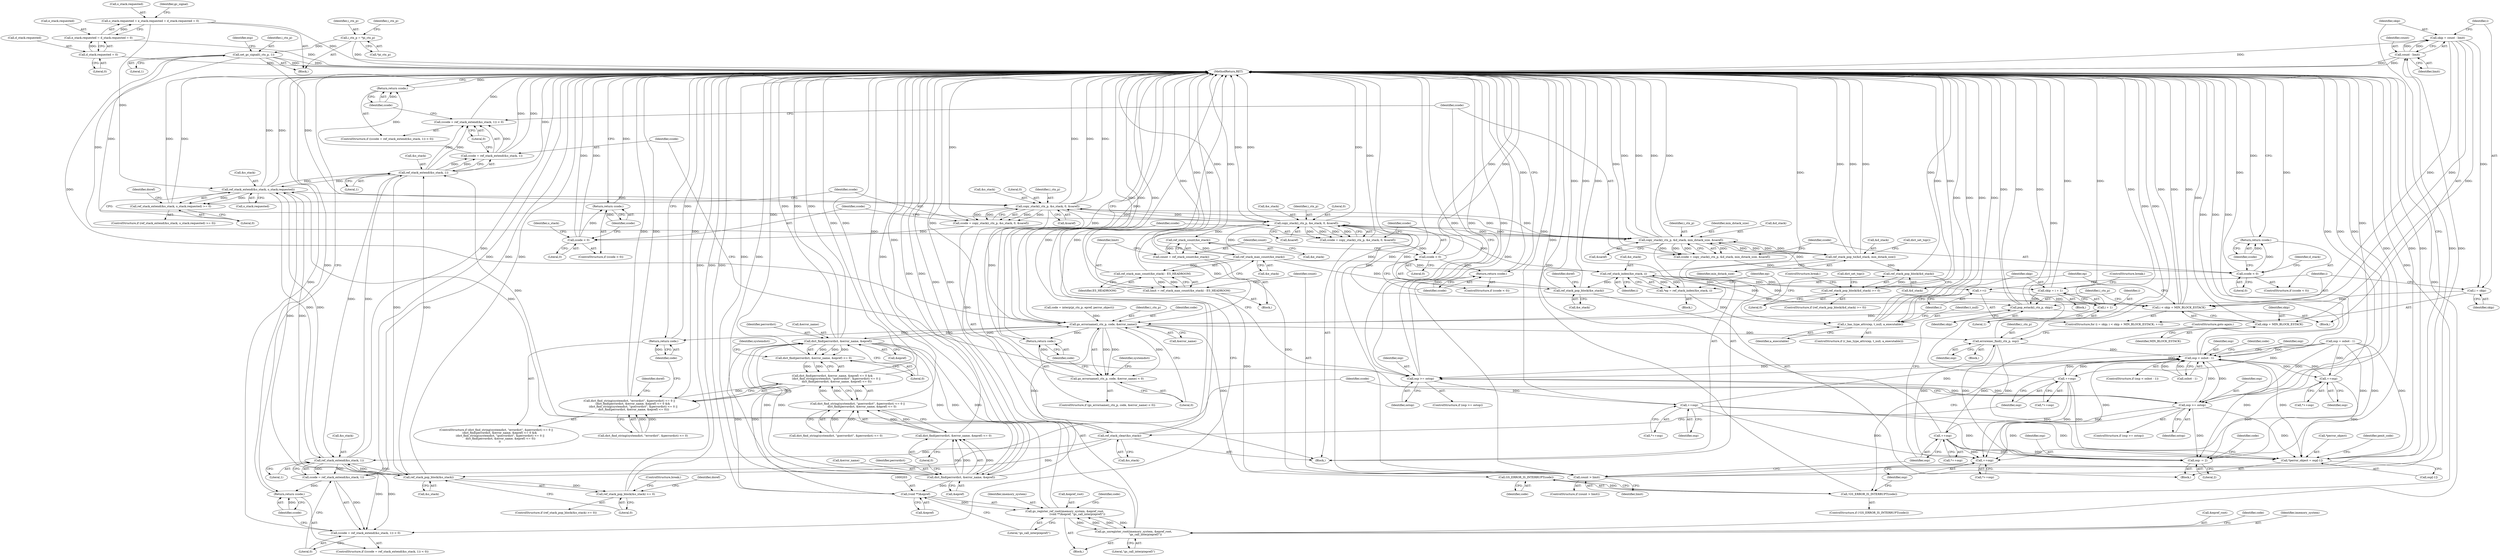 digraph "1_ghostscript_b575e1ec42cc86f6a58c603f2a88fcc2af699cc8@integer" {
"1000499" [label="(Call,skip = count - limit)"];
"1000501" [label="(Call,count - limit)"];
"1000494" [label="(Call,count > limit)"];
"1000480" [label="(Call,count = ref_stack_count(&e_stack))"];
"1000482" [label="(Call,ref_stack_count(&e_stack))"];
"1000465" [label="(Call,copy_stack(i_ctx_p, &e_stack, 0, &saref))"];
"1000263" [label="(Call,set_gc_signal(i_ctx_p, 1))"];
"1000234" [label="(Call,i_ctx_p = *pi_ctx_p)"];
"1000325" [label="(Call,ref_stack_pop_block(&e_stack))"];
"1000520" [label="(Call,ref_stack_index(&e_stack, i))"];
"1000489" [label="(Call,ref_stack_max_count(&e_stack))"];
"1000509" [label="(Call,i < skip + MIN_BLOCK_ESTACK)"];
"1000506" [label="(Call,i = skip)"];
"1000499" [label="(Call,skip = count - limit)"];
"1000514" [label="(Call,++i)"];
"1000403" [label="(Call,copy_stack(i_ctx_p, &d_stack, min_dstack_size, &saref))"];
"1000430" [label="(Call,ref_stack_pop_block(&d_stack))"];
"1000416" [label="(Call,ref_stack_pop_to(&d_stack, min_dstack_size))"];
"1000580" [label="(Call,copy_stack(i_ctx_p, &o_stack, 0, &saref))"];
"1000548" [label="(Call,ref_stack_extend(&o_stack, o_stack.requested))"];
"1000456" [label="(Call,ref_stack_extend(&o_stack, 1))"];
"1000593" [label="(Call,ref_stack_clear(&o_stack))"];
"1000605" [label="(Call,ref_stack_pop_block(&o_stack))"];
"1000394" [label="(Call,ref_stack_extend(&o_stack, 1))"];
"1000176" [label="(Call,o_stack.requested = e_stack.requested = d_stack.requested = 0)"];
"1000180" [label="(Call,e_stack.requested = d_stack.requested = 0)"];
"1000184" [label="(Call,d_stack.requested = 0)"];
"1000486" [label="(Call,limit = ref_stack_max_count(&e_stack) - ES_HEADROOM)"];
"1000488" [label="(Call,ref_stack_max_count(&e_stack) - ES_HEADROOM)"];
"1000401" [label="(Call,ccode = copy_stack(i_ctx_p, &d_stack, min_dstack_size, &saref))"];
"1000411" [label="(Call,ccode < 0)"];
"1000414" [label="(Return,return ccode;)"];
"1000429" [label="(Call,ref_stack_pop_block(&d_stack) >= 0)"];
"1000578" [label="(Call,ccode = copy_stack(i_ctx_p, &o_stack, 0, &saref))"];
"1000588" [label="(Call,ccode < 0)"];
"1000591" [label="(Return,return ccode;)"];
"1000391" [label="(Call,(ccode = ref_stack_extend(&o_stack, 1)) < 0)"];
"1000392" [label="(Call,ccode = ref_stack_extend(&o_stack, 1))"];
"1000399" [label="(Return,return ccode;)"];
"1000453" [label="(Call,(ccode = ref_stack_extend(&o_stack, 1)) < 0)"];
"1000454" [label="(Call,ccode = ref_stack_extend(&o_stack, 1))"];
"1000461" [label="(Return,return ccode;)"];
"1000547" [label="(Call,ref_stack_extend(&o_stack, o_stack.requested) >= 0)"];
"1000604" [label="(Call,ref_stack_pop_block(&o_stack) >= 0)"];
"1000628" [label="(Call,gs_errorname(i_ctx_p, code, &error_name))"];
"1000627" [label="(Call,gs_errorname(i_ctx_p, code, &error_name) < 0)"];
"1000634" [label="(Return,return code;)"];
"1000647" [label="(Call,dict_find(perrordict, &error_name, &epref))"];
"1000202" [label="(Call,(void **)&epref)"];
"1000198" [label="(Call,gs_register_ref_root(imemory_system, &epref_root,\n                             (void **)&epref, \"gs_call_interp(epref)\"))"];
"1000217" [label="(Call,gs_unregister_root(imemory_system, &epref_root,\n                           \"gs_call_interp(epref)\"))"];
"1000646" [label="(Call,dict_find(perrordict, &error_name, &epref) <= 0)"];
"1000645" [label="(Call,dict_find(perrordict, &error_name, &epref) <= 0 &&\n         (dict_find_string(systemdict, \"gserrordict\", &perrordict) <= 0 ||\n          dict_find(perrordict, &error_name, &epref) <= 0))"];
"1000637" [label="(Call,dict_find_string(systemdict, \"errordict\", &perrordict) <= 0 ||\n        (dict_find(perrordict, &error_name, &epref) <= 0 &&\n         (dict_find_string(systemdict, \"gserrordict\", &perrordict) <= 0 ||\n          dict_find(perrordict, &error_name, &epref) <= 0)))"];
"1000654" [label="(Call,dict_find_string(systemdict, \"gserrordict\", &perrordict) <= 0 ||\n          dict_find(perrordict, &error_name, &epref) <= 0)"];
"1000663" [label="(Call,dict_find(perrordict, &error_name, &epref))"];
"1000662" [label="(Call,dict_find(perrordict, &error_name, &epref) <= 0)"];
"1000670" [label="(Return,return code;)"];
"1000682" [label="(Call,GS_ERROR_IS_INTERRUPT(code))"];
"1000681" [label="(Call,!GS_ERROR_IS_INTERRUPT(code))"];
"1000691" [label="(Call,errorexec_find(i_ctx_p, osp))"];
"1000284" [label="(Call,*perror_object = osp[-1])"];
"1000301" [label="(Call,osp -= 2)"];
"1000371" [label="(Call,osp < osbot - 1)"];
"1000386" [label="(Call,osp >= ostop)"];
"1000423" [label="(Call,++osp)"];
"1000687" [label="(Call,++osp)"];
"1000448" [label="(Call,osp >= ostop)"];
"1000541" [label="(Call,++osp)"];
"1000567" [label="(Call,++osp)"];
"1000598" [label="(Call,++osp)"];
"1000463" [label="(Call,ccode = copy_stack(i_ctx_p, &e_stack, 0, &saref))"];
"1000473" [label="(Call,ccode < 0)"];
"1000476" [label="(Return,return ccode;)"];
"1000511" [label="(Call,skip + MIN_BLOCK_ESTACK)"];
"1000536" [label="(Call,pop_estack(i_ctx_p, skip))"];
"1000518" [label="(Call,*ep = ref_stack_index(&e_stack, i))"];
"1000525" [label="(Call,r_has_type_attrs(ep, t_null, a_executable))"];
"1000530" [label="(Call,skip = i + 1)"];
"1000532" [label="(Call,i + 1)"];
"1000509" [label="(Call,i < skip + MIN_BLOCK_ESTACK)"];
"1000326" [label="(Call,&e_stack)"];
"1000385" [label="(ControlStructure,if (osp >= ostop))"];
"1000467" [label="(Call,&e_stack)"];
"1000486" [label="(Call,limit = ref_stack_max_count(&e_stack) - ES_HEADROOM)"];
"1000243" [label="(Identifier,i_ctx_p)"];
"1000445" [label="(ControlStructure,break;)"];
"1000464" [label="(Identifier,ccode)"];
"1000462" [label="(Identifier,ccode)"];
"1000646" [label="(Call,dict_find(perrordict, &error_name, &epref) <= 0)"];
"1000681" [label="(Call,!GS_ERROR_IS_INTERRUPT(code))"];
"1000422" [label="(Call,*++osp)"];
"1000530" [label="(Call,skip = i + 1)"];
"1000386" [label="(Call,osp >= ostop)"];
"1000487" [label="(Identifier,limit)"];
"1000373" [label="(Call,osbot - 1)"];
"1000301" [label="(Call,osp -= 2)"];
"1000671" [label="(Identifier,code)"];
"1000505" [label="(ControlStructure,for (i = skip; i < skip + MIN_BLOCK_ESTACK; ++i))"];
"1000181" [label="(Call,e_stack.requested)"];
"1000695" [label="(MethodReturn,RET)"];
"1000219" [label="(Call,&epref_root)"];
"1000688" [label="(Identifier,osp)"];
"1000636" [label="(ControlStructure,if (dict_find_string(systemdict, \"errordict\", &perrordict) <= 0 ||\n        (dict_find(perrordict, &error_name, &epref) <= 0 &&\n         (dict_find_string(systemdict, \"gserrordict\", &perrordict) <= 0 ||\n          dict_find(perrordict, &error_name, &epref) <= 0))\n        ))"];
"1000494" [label="(Call,count > limit)"];
"1000390" [label="(ControlStructure,if ((ccode = ref_stack_extend(&o_stack, 1)) < 0))"];
"1000548" [label="(Call,ref_stack_extend(&o_stack, o_stack.requested))"];
"1000591" [label="(Return,return ccode;)"];
"1000404" [label="(Identifier,i_ctx_p)"];
"1000460" [label="(Literal,0)"];
"1000664" [label="(Identifier,perrordict)"];
"1000511" [label="(Call,skip + MIN_BLOCK_ESTACK)"];
"1000217" [label="(Call,gs_unregister_root(imemory_system, &epref_root,\n                           \"gs_call_interp(epref)\"))"];
"1000608" [label="(Literal,0)"];
"1000402" [label="(Identifier,ccode)"];
"1000410" [label="(ControlStructure,if (ccode < 0))"];
"1000461" [label="(Return,return ccode;)"];
"1000635" [label="(Identifier,code)"];
"1000541" [label="(Call,++osp)"];
"1000265" [label="(Literal,1)"];
"1000592" [label="(Identifier,ccode)"];
"1000470" [label="(Call,&saref)"];
"1000514" [label="(Call,++i)"];
"1000228" [label="(Call,code = interp(pi_ctx_p, epref, perror_object))"];
"1000275" [label="(Block,)"];
"1000587" [label="(ControlStructure,if (ccode < 0))"];
"1000454" [label="(Call,ccode = ref_stack_extend(&o_stack, 1))"];
"1000578" [label="(Call,ccode = copy_stack(i_ctx_p, &o_stack, 0, &saref))"];
"1000634" [label="(Return,return code;)"];
"1000537" [label="(Identifier,i_ctx_p)"];
"1000533" [label="(Identifier,i)"];
"1000585" [label="(Call,&saref)"];
"1000463" [label="(Call,ccode = copy_stack(i_ctx_p, &e_stack, 0, &saref))"];
"1000176" [label="(Call,o_stack.requested = e_stack.requested = d_stack.requested = 0)"];
"1000510" [label="(Identifier,i)"];
"1000647" [label="(Call,dict_find(perrordict, &error_name, &epref))"];
"1000447" [label="(ControlStructure,if (osp >= ostop))"];
"1000669" [label="(Literal,0)"];
"1000234" [label="(Call,i_ctx_p = *pi_ctx_p)"];
"1000431" [label="(Call,&d_stack)"];
"1000395" [label="(Call,&o_stack)"];
"1000581" [label="(Identifier,i_ctx_p)"];
"1000236" [label="(Call,*pi_ctx_p)"];
"1000456" [label="(Call,ref_stack_extend(&o_stack, 1))"];
"1000568" [label="(Identifier,osp)"];
"1000325" [label="(Call,ref_stack_pop_block(&e_stack))"];
"1000512" [label="(Identifier,skip)"];
"1000503" [label="(Identifier,limit)"];
"1000637" [label="(Call,dict_find_string(systemdict, \"errordict\", &perrordict) <= 0 ||\n        (dict_find(perrordict, &error_name, &epref) <= 0 &&\n         (dict_find_string(systemdict, \"gserrordict\", &perrordict) <= 0 ||\n          dict_find(perrordict, &error_name, &epref) <= 0)))"];
"1000287" [label="(Call,osp[-1])"];
"1000683" [label="(Identifier,code)"];
"1000597" [label="(Call,*++osp)"];
"1000495" [label="(Identifier,count)"];
"1000649" [label="(Call,&error_name)"];
"1000595" [label="(Identifier,o_stack)"];
"1000401" [label="(Call,ccode = copy_stack(i_ctx_p, &d_stack, min_dstack_size, &saref))"];
"1000593" [label="(Call,ref_stack_clear(&o_stack))"];
"1000473" [label="(Call,ccode < 0)"];
"1000177" [label="(Call,o_stack.requested)"];
"1000603" [label="(ControlStructure,if (ref_stack_pop_block(&o_stack) >= 0))"];
"1000398" [label="(Literal,0)"];
"1000371" [label="(Call,osp < osbot - 1)"];
"1000513" [label="(Identifier,MIN_BLOCK_ESTACK)"];
"1000496" [label="(Identifier,limit)"];
"1000483" [label="(Call,&e_stack)"];
"1000206" [label="(Literal,\"gs_call_interp(epref)\")"];
"1000653" [label="(Literal,0)"];
"1000414" [label="(Return,return ccode;)"];
"1000527" [label="(Identifier,t_null)"];
"1000453" [label="(Call,(ccode = ref_stack_extend(&o_stack, 1)) < 0)"];
"1000520" [label="(Call,ref_stack_index(&e_stack, i))"];
"1000546" [label="(ControlStructure,if (ref_stack_extend(&o_stack, o_stack.requested) >= 0))"];
"1000626" [label="(ControlStructure,if (gs_errorname(i_ctx_p, code, &error_name) < 0))"];
"1000457" [label="(Call,&o_stack)"];
"1000542" [label="(Identifier,osp)"];
"1000492" [label="(Identifier,ES_HEADROOM)"];
"1000631" [label="(Call,&error_name)"];
"1000200" [label="(Call,&epref_root)"];
"1000264" [label="(Identifier,i_ctx_p)"];
"1000488" [label="(Call,ref_stack_max_count(&e_stack) - ES_HEADROOM)"];
"1000477" [label="(Identifier,ccode)"];
"1000452" [label="(ControlStructure,if ((ccode = ref_stack_extend(&o_stack, 1)) < 0))"];
"1000557" [label="(Identifier,doref)"];
"1000489" [label="(Call,ref_stack_max_count(&e_stack))"];
"1000433" [label="(Literal,0)"];
"1000588" [label="(Call,ccode < 0)"];
"1000423" [label="(Call,++osp)"];
"1000407" [label="(Identifier,min_dstack_size)"];
"1000428" [label="(ControlStructure,if (ref_stack_pop_block(&d_stack) >= 0))"];
"1000400" [label="(Identifier,ccode)"];
"1000619" [label="(ControlStructure,break;)"];
"1000383" [label="(Block,)"];
"1000263" [label="(Call,set_gc_signal(i_ctx_p, 1))"];
"1000547" [label="(Call,ref_stack_extend(&o_stack, o_stack.requested) >= 0)"];
"1000192" [label="(Block,)"];
"1000682" [label="(Call,GS_ERROR_IS_INTERRUPT(code))"];
"1000405" [label="(Call,&d_stack)"];
"1000670" [label="(Return,return code;)"];
"1000521" [label="(Call,&e_stack)"];
"1000523" [label="(Identifier,i)"];
"1000687" [label="(Call,++osp)"];
"1000285" [label="(Call,*perror_object)"];
"1000648" [label="(Identifier,perrordict)"];
"1000497" [label="(Block,)"];
"1000482" [label="(Call,ref_stack_count(&e_stack))"];
"1000387" [label="(Identifier,osp)"];
"1000370" [label="(ControlStructure,if (osp < osbot - 1))"];
"1000224" [label="(Identifier,code)"];
"1000490" [label="(Call,&e_stack)"];
"1000475" [label="(Literal,0)"];
"1000540" [label="(Call,*++osp)"];
"1000372" [label="(Identifier,osp)"];
"1000629" [label="(Identifier,i_ctx_p)"];
"1000448" [label="(Call,osp >= ostop)"];
"1000531" [label="(Identifier,skip)"];
"1000303" [label="(Literal,2)"];
"1000604" [label="(Call,ref_stack_pop_block(&o_stack) >= 0)"];
"1000204" [label="(Call,&epref)"];
"1000529" [label="(Block,)"];
"1000535" [label="(ControlStructure,break;)"];
"1000480" [label="(Call,count = ref_stack_count(&e_stack))"];
"1000474" [label="(Identifier,ccode)"];
"1000538" [label="(Identifier,skip)"];
"1000536" [label="(Call,pop_estack(i_ctx_p, skip))"];
"1000465" [label="(Call,copy_stack(i_ctx_p, &e_stack, 0, &saref))"];
"1000449" [label="(Identifier,osp)"];
"1000393" [label="(Identifier,ccode)"];
"1000376" [label="(Call,osp = osbot - 1)"];
"1000611" [label="(Identifier,doref)"];
"1000554" [label="(Literal,0)"];
"1000567" [label="(Call,++osp)"];
"1000532" [label="(Call,i + 1)"];
"1000549" [label="(Call,&o_stack)"];
"1000655" [label="(Call,dict_find_string(systemdict, \"gserrordict\", &perrordict) <= 0)"];
"1000476" [label="(Return,return ccode;)"];
"1000692" [label="(Identifier,i_ctx_p)"];
"1000665" [label="(Call,&error_name)"];
"1000329" [label="(Identifier,doref)"];
"1000507" [label="(Identifier,i)"];
"1000268" [label="(Identifier,esp)"];
"1000525" [label="(Call,r_has_type_attrs(ep, t_null, a_executable))"];
"1000408" [label="(Call,&saref)"];
"1000516" [label="(Block,)"];
"1000420" [label="(Call,dict_set_top())"];
"1000684" [label="(Block,)"];
"1000524" [label="(ControlStructure,if (r_has_type_attrs(ep, t_null, a_executable)))"];
"1000657" [label="(Identifier,systemdict)"];
"1000417" [label="(Call,&d_stack)"];
"1000663" [label="(Call,dict_find(perrordict, &error_name, &epref))"];
"1000394" [label="(Call,ref_stack_extend(&o_stack, 1))"];
"1000662" [label="(Call,dict_find(perrordict, &error_name, &epref) <= 0)"];
"1000686" [label="(Call,*++osp)"];
"1000208" [label="(Identifier,code)"];
"1000403" [label="(Call,copy_stack(i_ctx_p, &d_stack, min_dstack_size, &saref))"];
"1000579" [label="(Identifier,ccode)"];
"1000680" [label="(ControlStructure,if (!GS_ERROR_IS_INTERRUPT(code)))"];
"1000582" [label="(Call,&o_stack)"];
"1000515" [label="(Identifier,i)"];
"1000519" [label="(Identifier,ep)"];
"1000392" [label="(Call,ccode = ref_stack_extend(&o_stack, 1))"];
"1000667" [label="(Call,&epref)"];
"1000481" [label="(Identifier,count)"];
"1000388" [label="(Identifier,ostop)"];
"1000188" [label="(Literal,0)"];
"1000307" [label="(Identifier,code)"];
"1000198" [label="(Call,gs_register_ref_root(imemory_system, &epref_root,\n                             (void **)&epref, \"gs_call_interp(epref)\"))"];
"1000413" [label="(Literal,0)"];
"1000691" [label="(Call,errorexec_find(i_ctx_p, osp))"];
"1000382" [label="(Identifier,code)"];
"1000526" [label="(Identifier,ep)"];
"1000500" [label="(Identifier,skip)"];
"1000633" [label="(Literal,0)"];
"1000221" [label="(Literal,\"gs_call_interp(epref)\")"];
"1000693" [label="(Identifier,osp)"];
"1000191" [label="(Identifier,gc_signal)"];
"1000411" [label="(Call,ccode < 0)"];
"1000424" [label="(Identifier,osp)"];
"1000584" [label="(Literal,0)"];
"1000627" [label="(Call,gs_errorname(i_ctx_p, code, &error_name) < 0)"];
"1000478" [label="(Block,)"];
"1000416" [label="(Call,ref_stack_pop_to(&d_stack, min_dstack_size))"];
"1000628" [label="(Call,gs_errorname(i_ctx_p, code, &error_name))"];
"1000180" [label="(Call,e_stack.requested = d_stack.requested = 0)"];
"1000284" [label="(Call,*perror_object = osp[-1])"];
"1000518" [label="(Call,*ep = ref_stack_index(&e_stack, i))"];
"1000499" [label="(Call,skip = count - limit)"];
"1000502" [label="(Identifier,count)"];
"1000694" [label="(ControlStructure,goto again;)"];
"1000466" [label="(Identifier,i_ctx_p)"];
"1000184" [label="(Call,d_stack.requested = 0)"];
"1000418" [label="(Identifier,d_stack)"];
"1000138" [label="(Block,)"];
"1000589" [label="(Identifier,ccode)"];
"1000391" [label="(Call,(ccode = ref_stack_extend(&o_stack, 1)) < 0)"];
"1000501" [label="(Call,count - limit)"];
"1000419" [label="(Identifier,min_dstack_size)"];
"1000508" [label="(Identifier,skip)"];
"1000638" [label="(Call,dict_find_string(systemdict, \"errordict\", &perrordict) <= 0)"];
"1000472" [label="(ControlStructure,if (ccode < 0))"];
"1000506" [label="(Call,i = skip)"];
"1000293" [label="(Identifier,pexit_code)"];
"1000630" [label="(Identifier,code)"];
"1000377" [label="(Identifier,osp)"];
"1000429" [label="(Call,ref_stack_pop_block(&d_stack) >= 0)"];
"1000235" [label="(Identifier,i_ctx_p)"];
"1000580" [label="(Call,copy_stack(i_ctx_p, &o_stack, 0, &saref))"];
"1000397" [label="(Literal,1)"];
"1000202" [label="(Call,(void **)&epref)"];
"1000551" [label="(Call,o_stack.requested)"];
"1000493" [label="(ControlStructure,if (count > limit))"];
"1000399" [label="(Return,return ccode;)"];
"1000645" [label="(Call,dict_find(perrordict, &error_name, &epref) <= 0 &&\n         (dict_find_string(systemdict, \"gserrordict\", &perrordict) <= 0 ||\n          dict_find(perrordict, &error_name, &epref) <= 0))"];
"1000528" [label="(Identifier,a_executable)"];
"1000654" [label="(Call,dict_find_string(systemdict, \"gserrordict\", &perrordict) <= 0 ||\n          dict_find(perrordict, &error_name, &epref) <= 0)"];
"1000450" [label="(Identifier,ostop)"];
"1000430" [label="(Call,ref_stack_pop_block(&d_stack))"];
"1000598" [label="(Call,++osp)"];
"1000412" [label="(Identifier,ccode)"];
"1000469" [label="(Literal,0)"];
"1000599" [label="(Identifier,osp)"];
"1000455" [label="(Identifier,ccode)"];
"1000651" [label="(Call,&epref)"];
"1000640" [label="(Identifier,systemdict)"];
"1000218" [label="(Identifier,imemory_system)"];
"1000673" [label="(Identifier,doref)"];
"1000459" [label="(Literal,1)"];
"1000606" [label="(Call,&o_stack)"];
"1000415" [label="(Identifier,ccode)"];
"1000185" [label="(Call,d_stack.requested)"];
"1000199" [label="(Identifier,imemory_system)"];
"1000566" [label="(Call,*++osp)"];
"1000534" [label="(Literal,1)"];
"1000435" [label="(Call,dict_set_top())"];
"1000302" [label="(Identifier,osp)"];
"1000590" [label="(Literal,0)"];
"1000605" [label="(Call,ref_stack_pop_block(&o_stack))"];
"1000594" [label="(Call,&o_stack)"];
"1000499" -> "1000497"  [label="AST: "];
"1000499" -> "1000501"  [label="CFG: "];
"1000500" -> "1000499"  [label="AST: "];
"1000501" -> "1000499"  [label="AST: "];
"1000507" -> "1000499"  [label="CFG: "];
"1000499" -> "1000695"  [label="DDG: "];
"1000501" -> "1000499"  [label="DDG: "];
"1000501" -> "1000499"  [label="DDG: "];
"1000499" -> "1000506"  [label="DDG: "];
"1000499" -> "1000509"  [label="DDG: "];
"1000499" -> "1000511"  [label="DDG: "];
"1000499" -> "1000536"  [label="DDG: "];
"1000501" -> "1000503"  [label="CFG: "];
"1000502" -> "1000501"  [label="AST: "];
"1000503" -> "1000501"  [label="AST: "];
"1000501" -> "1000695"  [label="DDG: "];
"1000501" -> "1000695"  [label="DDG: "];
"1000494" -> "1000501"  [label="DDG: "];
"1000494" -> "1000501"  [label="DDG: "];
"1000494" -> "1000493"  [label="AST: "];
"1000494" -> "1000496"  [label="CFG: "];
"1000495" -> "1000494"  [label="AST: "];
"1000496" -> "1000494"  [label="AST: "];
"1000500" -> "1000494"  [label="CFG: "];
"1000542" -> "1000494"  [label="CFG: "];
"1000494" -> "1000695"  [label="DDG: "];
"1000494" -> "1000695"  [label="DDG: "];
"1000494" -> "1000695"  [label="DDG: "];
"1000480" -> "1000494"  [label="DDG: "];
"1000486" -> "1000494"  [label="DDG: "];
"1000480" -> "1000478"  [label="AST: "];
"1000480" -> "1000482"  [label="CFG: "];
"1000481" -> "1000480"  [label="AST: "];
"1000482" -> "1000480"  [label="AST: "];
"1000487" -> "1000480"  [label="CFG: "];
"1000480" -> "1000695"  [label="DDG: "];
"1000482" -> "1000480"  [label="DDG: "];
"1000482" -> "1000483"  [label="CFG: "];
"1000483" -> "1000482"  [label="AST: "];
"1000465" -> "1000482"  [label="DDG: "];
"1000482" -> "1000489"  [label="DDG: "];
"1000465" -> "1000463"  [label="AST: "];
"1000465" -> "1000470"  [label="CFG: "];
"1000466" -> "1000465"  [label="AST: "];
"1000467" -> "1000465"  [label="AST: "];
"1000469" -> "1000465"  [label="AST: "];
"1000470" -> "1000465"  [label="AST: "];
"1000463" -> "1000465"  [label="CFG: "];
"1000465" -> "1000695"  [label="DDG: "];
"1000465" -> "1000695"  [label="DDG: "];
"1000465" -> "1000695"  [label="DDG: "];
"1000465" -> "1000403"  [label="DDG: "];
"1000465" -> "1000463"  [label="DDG: "];
"1000465" -> "1000463"  [label="DDG: "];
"1000465" -> "1000463"  [label="DDG: "];
"1000465" -> "1000463"  [label="DDG: "];
"1000263" -> "1000465"  [label="DDG: "];
"1000325" -> "1000465"  [label="DDG: "];
"1000520" -> "1000465"  [label="DDG: "];
"1000489" -> "1000465"  [label="DDG: "];
"1000403" -> "1000465"  [label="DDG: "];
"1000580" -> "1000465"  [label="DDG: "];
"1000465" -> "1000536"  [label="DDG: "];
"1000465" -> "1000580"  [label="DDG: "];
"1000465" -> "1000628"  [label="DDG: "];
"1000263" -> "1000138"  [label="AST: "];
"1000263" -> "1000265"  [label="CFG: "];
"1000264" -> "1000263"  [label="AST: "];
"1000265" -> "1000263"  [label="AST: "];
"1000268" -> "1000263"  [label="CFG: "];
"1000263" -> "1000695"  [label="DDG: "];
"1000263" -> "1000695"  [label="DDG: "];
"1000234" -> "1000263"  [label="DDG: "];
"1000263" -> "1000403"  [label="DDG: "];
"1000263" -> "1000580"  [label="DDG: "];
"1000263" -> "1000628"  [label="DDG: "];
"1000234" -> "1000138"  [label="AST: "];
"1000234" -> "1000236"  [label="CFG: "];
"1000235" -> "1000234"  [label="AST: "];
"1000236" -> "1000234"  [label="AST: "];
"1000243" -> "1000234"  [label="CFG: "];
"1000234" -> "1000695"  [label="DDG: "];
"1000325" -> "1000275"  [label="AST: "];
"1000325" -> "1000326"  [label="CFG: "];
"1000326" -> "1000325"  [label="AST: "];
"1000329" -> "1000325"  [label="CFG: "];
"1000325" -> "1000695"  [label="DDG: "];
"1000325" -> "1000695"  [label="DDG: "];
"1000520" -> "1000325"  [label="DDG: "];
"1000489" -> "1000325"  [label="DDG: "];
"1000520" -> "1000518"  [label="AST: "];
"1000520" -> "1000523"  [label="CFG: "];
"1000521" -> "1000520"  [label="AST: "];
"1000523" -> "1000520"  [label="AST: "];
"1000518" -> "1000520"  [label="CFG: "];
"1000520" -> "1000695"  [label="DDG: "];
"1000520" -> "1000514"  [label="DDG: "];
"1000520" -> "1000518"  [label="DDG: "];
"1000520" -> "1000518"  [label="DDG: "];
"1000489" -> "1000520"  [label="DDG: "];
"1000509" -> "1000520"  [label="DDG: "];
"1000520" -> "1000530"  [label="DDG: "];
"1000520" -> "1000532"  [label="DDG: "];
"1000489" -> "1000488"  [label="AST: "];
"1000489" -> "1000490"  [label="CFG: "];
"1000490" -> "1000489"  [label="AST: "];
"1000492" -> "1000489"  [label="CFG: "];
"1000489" -> "1000695"  [label="DDG: "];
"1000489" -> "1000488"  [label="DDG: "];
"1000509" -> "1000505"  [label="AST: "];
"1000509" -> "1000511"  [label="CFG: "];
"1000510" -> "1000509"  [label="AST: "];
"1000511" -> "1000509"  [label="AST: "];
"1000519" -> "1000509"  [label="CFG: "];
"1000537" -> "1000509"  [label="CFG: "];
"1000509" -> "1000695"  [label="DDG: "];
"1000509" -> "1000695"  [label="DDG: "];
"1000509" -> "1000695"  [label="DDG: "];
"1000506" -> "1000509"  [label="DDG: "];
"1000514" -> "1000509"  [label="DDG: "];
"1000506" -> "1000505"  [label="AST: "];
"1000506" -> "1000508"  [label="CFG: "];
"1000507" -> "1000506"  [label="AST: "];
"1000508" -> "1000506"  [label="AST: "];
"1000510" -> "1000506"  [label="CFG: "];
"1000514" -> "1000505"  [label="AST: "];
"1000514" -> "1000515"  [label="CFG: "];
"1000515" -> "1000514"  [label="AST: "];
"1000510" -> "1000514"  [label="CFG: "];
"1000403" -> "1000401"  [label="AST: "];
"1000403" -> "1000408"  [label="CFG: "];
"1000404" -> "1000403"  [label="AST: "];
"1000405" -> "1000403"  [label="AST: "];
"1000407" -> "1000403"  [label="AST: "];
"1000408" -> "1000403"  [label="AST: "];
"1000401" -> "1000403"  [label="CFG: "];
"1000403" -> "1000695"  [label="DDG: "];
"1000403" -> "1000695"  [label="DDG: "];
"1000403" -> "1000695"  [label="DDG: "];
"1000403" -> "1000695"  [label="DDG: "];
"1000403" -> "1000401"  [label="DDG: "];
"1000403" -> "1000401"  [label="DDG: "];
"1000403" -> "1000401"  [label="DDG: "];
"1000403" -> "1000401"  [label="DDG: "];
"1000430" -> "1000403"  [label="DDG: "];
"1000416" -> "1000403"  [label="DDG: "];
"1000416" -> "1000403"  [label="DDG: "];
"1000580" -> "1000403"  [label="DDG: "];
"1000403" -> "1000416"  [label="DDG: "];
"1000403" -> "1000416"  [label="DDG: "];
"1000403" -> "1000580"  [label="DDG: "];
"1000403" -> "1000628"  [label="DDG: "];
"1000430" -> "1000429"  [label="AST: "];
"1000430" -> "1000431"  [label="CFG: "];
"1000431" -> "1000430"  [label="AST: "];
"1000433" -> "1000430"  [label="CFG: "];
"1000430" -> "1000695"  [label="DDG: "];
"1000430" -> "1000429"  [label="DDG: "];
"1000416" -> "1000430"  [label="DDG: "];
"1000416" -> "1000383"  [label="AST: "];
"1000416" -> "1000419"  [label="CFG: "];
"1000417" -> "1000416"  [label="AST: "];
"1000419" -> "1000416"  [label="AST: "];
"1000420" -> "1000416"  [label="CFG: "];
"1000416" -> "1000695"  [label="DDG: "];
"1000416" -> "1000695"  [label="DDG: "];
"1000416" -> "1000695"  [label="DDG: "];
"1000580" -> "1000578"  [label="AST: "];
"1000580" -> "1000585"  [label="CFG: "];
"1000581" -> "1000580"  [label="AST: "];
"1000582" -> "1000580"  [label="AST: "];
"1000584" -> "1000580"  [label="AST: "];
"1000585" -> "1000580"  [label="AST: "];
"1000578" -> "1000580"  [label="CFG: "];
"1000580" -> "1000695"  [label="DDG: "];
"1000580" -> "1000695"  [label="DDG: "];
"1000580" -> "1000695"  [label="DDG: "];
"1000580" -> "1000578"  [label="DDG: "];
"1000580" -> "1000578"  [label="DDG: "];
"1000580" -> "1000578"  [label="DDG: "];
"1000580" -> "1000578"  [label="DDG: "];
"1000548" -> "1000580"  [label="DDG: "];
"1000580" -> "1000593"  [label="DDG: "];
"1000580" -> "1000628"  [label="DDG: "];
"1000548" -> "1000547"  [label="AST: "];
"1000548" -> "1000551"  [label="CFG: "];
"1000549" -> "1000548"  [label="AST: "];
"1000551" -> "1000548"  [label="AST: "];
"1000554" -> "1000548"  [label="CFG: "];
"1000548" -> "1000695"  [label="DDG: "];
"1000548" -> "1000695"  [label="DDG: "];
"1000548" -> "1000394"  [label="DDG: "];
"1000548" -> "1000456"  [label="DDG: "];
"1000548" -> "1000547"  [label="DDG: "];
"1000548" -> "1000547"  [label="DDG: "];
"1000456" -> "1000548"  [label="DDG: "];
"1000593" -> "1000548"  [label="DDG: "];
"1000605" -> "1000548"  [label="DDG: "];
"1000394" -> "1000548"  [label="DDG: "];
"1000176" -> "1000548"  [label="DDG: "];
"1000548" -> "1000605"  [label="DDG: "];
"1000456" -> "1000454"  [label="AST: "];
"1000456" -> "1000459"  [label="CFG: "];
"1000457" -> "1000456"  [label="AST: "];
"1000459" -> "1000456"  [label="AST: "];
"1000454" -> "1000456"  [label="CFG: "];
"1000456" -> "1000695"  [label="DDG: "];
"1000456" -> "1000394"  [label="DDG: "];
"1000456" -> "1000453"  [label="DDG: "];
"1000456" -> "1000453"  [label="DDG: "];
"1000456" -> "1000454"  [label="DDG: "];
"1000456" -> "1000454"  [label="DDG: "];
"1000593" -> "1000456"  [label="DDG: "];
"1000605" -> "1000456"  [label="DDG: "];
"1000394" -> "1000456"  [label="DDG: "];
"1000456" -> "1000605"  [label="DDG: "];
"1000593" -> "1000383"  [label="AST: "];
"1000593" -> "1000594"  [label="CFG: "];
"1000594" -> "1000593"  [label="AST: "];
"1000599" -> "1000593"  [label="CFG: "];
"1000593" -> "1000695"  [label="DDG: "];
"1000593" -> "1000695"  [label="DDG: "];
"1000593" -> "1000394"  [label="DDG: "];
"1000593" -> "1000605"  [label="DDG: "];
"1000605" -> "1000604"  [label="AST: "];
"1000605" -> "1000606"  [label="CFG: "];
"1000606" -> "1000605"  [label="AST: "];
"1000608" -> "1000605"  [label="CFG: "];
"1000605" -> "1000695"  [label="DDG: "];
"1000605" -> "1000394"  [label="DDG: "];
"1000605" -> "1000604"  [label="DDG: "];
"1000394" -> "1000605"  [label="DDG: "];
"1000394" -> "1000392"  [label="AST: "];
"1000394" -> "1000397"  [label="CFG: "];
"1000395" -> "1000394"  [label="AST: "];
"1000397" -> "1000394"  [label="AST: "];
"1000392" -> "1000394"  [label="CFG: "];
"1000394" -> "1000695"  [label="DDG: "];
"1000394" -> "1000391"  [label="DDG: "];
"1000394" -> "1000391"  [label="DDG: "];
"1000394" -> "1000392"  [label="DDG: "];
"1000394" -> "1000392"  [label="DDG: "];
"1000176" -> "1000138"  [label="AST: "];
"1000176" -> "1000180"  [label="CFG: "];
"1000177" -> "1000176"  [label="AST: "];
"1000180" -> "1000176"  [label="AST: "];
"1000191" -> "1000176"  [label="CFG: "];
"1000176" -> "1000695"  [label="DDG: "];
"1000180" -> "1000176"  [label="DDG: "];
"1000180" -> "1000184"  [label="CFG: "];
"1000181" -> "1000180"  [label="AST: "];
"1000184" -> "1000180"  [label="AST: "];
"1000180" -> "1000695"  [label="DDG: "];
"1000184" -> "1000180"  [label="DDG: "];
"1000184" -> "1000188"  [label="CFG: "];
"1000185" -> "1000184"  [label="AST: "];
"1000188" -> "1000184"  [label="AST: "];
"1000184" -> "1000695"  [label="DDG: "];
"1000486" -> "1000478"  [label="AST: "];
"1000486" -> "1000488"  [label="CFG: "];
"1000487" -> "1000486"  [label="AST: "];
"1000488" -> "1000486"  [label="AST: "];
"1000495" -> "1000486"  [label="CFG: "];
"1000486" -> "1000695"  [label="DDG: "];
"1000488" -> "1000486"  [label="DDG: "];
"1000488" -> "1000486"  [label="DDG: "];
"1000488" -> "1000492"  [label="CFG: "];
"1000492" -> "1000488"  [label="AST: "];
"1000488" -> "1000695"  [label="DDG: "];
"1000488" -> "1000695"  [label="DDG: "];
"1000401" -> "1000383"  [label="AST: "];
"1000402" -> "1000401"  [label="AST: "];
"1000412" -> "1000401"  [label="CFG: "];
"1000401" -> "1000695"  [label="DDG: "];
"1000401" -> "1000411"  [label="DDG: "];
"1000411" -> "1000410"  [label="AST: "];
"1000411" -> "1000413"  [label="CFG: "];
"1000412" -> "1000411"  [label="AST: "];
"1000413" -> "1000411"  [label="AST: "];
"1000415" -> "1000411"  [label="CFG: "];
"1000418" -> "1000411"  [label="CFG: "];
"1000411" -> "1000695"  [label="DDG: "];
"1000411" -> "1000695"  [label="DDG: "];
"1000411" -> "1000414"  [label="DDG: "];
"1000414" -> "1000410"  [label="AST: "];
"1000414" -> "1000415"  [label="CFG: "];
"1000415" -> "1000414"  [label="AST: "];
"1000695" -> "1000414"  [label="CFG: "];
"1000414" -> "1000695"  [label="DDG: "];
"1000415" -> "1000414"  [label="DDG: "];
"1000429" -> "1000428"  [label="AST: "];
"1000429" -> "1000433"  [label="CFG: "];
"1000433" -> "1000429"  [label="AST: "];
"1000435" -> "1000429"  [label="CFG: "];
"1000445" -> "1000429"  [label="CFG: "];
"1000429" -> "1000695"  [label="DDG: "];
"1000429" -> "1000695"  [label="DDG: "];
"1000578" -> "1000383"  [label="AST: "];
"1000579" -> "1000578"  [label="AST: "];
"1000589" -> "1000578"  [label="CFG: "];
"1000578" -> "1000695"  [label="DDG: "];
"1000578" -> "1000588"  [label="DDG: "];
"1000588" -> "1000587"  [label="AST: "];
"1000588" -> "1000590"  [label="CFG: "];
"1000589" -> "1000588"  [label="AST: "];
"1000590" -> "1000588"  [label="AST: "];
"1000592" -> "1000588"  [label="CFG: "];
"1000595" -> "1000588"  [label="CFG: "];
"1000588" -> "1000695"  [label="DDG: "];
"1000588" -> "1000695"  [label="DDG: "];
"1000588" -> "1000591"  [label="DDG: "];
"1000591" -> "1000587"  [label="AST: "];
"1000591" -> "1000592"  [label="CFG: "];
"1000592" -> "1000591"  [label="AST: "];
"1000695" -> "1000591"  [label="CFG: "];
"1000591" -> "1000695"  [label="DDG: "];
"1000592" -> "1000591"  [label="DDG: "];
"1000391" -> "1000390"  [label="AST: "];
"1000391" -> "1000398"  [label="CFG: "];
"1000392" -> "1000391"  [label="AST: "];
"1000398" -> "1000391"  [label="AST: "];
"1000400" -> "1000391"  [label="CFG: "];
"1000402" -> "1000391"  [label="CFG: "];
"1000391" -> "1000695"  [label="DDG: "];
"1000392" -> "1000391"  [label="DDG: "];
"1000393" -> "1000392"  [label="AST: "];
"1000398" -> "1000392"  [label="CFG: "];
"1000392" -> "1000695"  [label="DDG: "];
"1000392" -> "1000695"  [label="DDG: "];
"1000392" -> "1000399"  [label="DDG: "];
"1000399" -> "1000390"  [label="AST: "];
"1000399" -> "1000400"  [label="CFG: "];
"1000400" -> "1000399"  [label="AST: "];
"1000695" -> "1000399"  [label="CFG: "];
"1000399" -> "1000695"  [label="DDG: "];
"1000400" -> "1000399"  [label="DDG: "];
"1000453" -> "1000452"  [label="AST: "];
"1000453" -> "1000460"  [label="CFG: "];
"1000454" -> "1000453"  [label="AST: "];
"1000460" -> "1000453"  [label="AST: "];
"1000462" -> "1000453"  [label="CFG: "];
"1000464" -> "1000453"  [label="CFG: "];
"1000453" -> "1000695"  [label="DDG: "];
"1000454" -> "1000453"  [label="DDG: "];
"1000455" -> "1000454"  [label="AST: "];
"1000460" -> "1000454"  [label="CFG: "];
"1000454" -> "1000695"  [label="DDG: "];
"1000454" -> "1000695"  [label="DDG: "];
"1000454" -> "1000461"  [label="DDG: "];
"1000461" -> "1000452"  [label="AST: "];
"1000461" -> "1000462"  [label="CFG: "];
"1000462" -> "1000461"  [label="AST: "];
"1000695" -> "1000461"  [label="CFG: "];
"1000461" -> "1000695"  [label="DDG: "];
"1000462" -> "1000461"  [label="DDG: "];
"1000547" -> "1000546"  [label="AST: "];
"1000547" -> "1000554"  [label="CFG: "];
"1000554" -> "1000547"  [label="AST: "];
"1000557" -> "1000547"  [label="CFG: "];
"1000579" -> "1000547"  [label="CFG: "];
"1000547" -> "1000695"  [label="DDG: "];
"1000547" -> "1000695"  [label="DDG: "];
"1000604" -> "1000603"  [label="AST: "];
"1000604" -> "1000608"  [label="CFG: "];
"1000608" -> "1000604"  [label="AST: "];
"1000611" -> "1000604"  [label="CFG: "];
"1000619" -> "1000604"  [label="CFG: "];
"1000604" -> "1000695"  [label="DDG: "];
"1000604" -> "1000695"  [label="DDG: "];
"1000628" -> "1000627"  [label="AST: "];
"1000628" -> "1000631"  [label="CFG: "];
"1000629" -> "1000628"  [label="AST: "];
"1000630" -> "1000628"  [label="AST: "];
"1000631" -> "1000628"  [label="AST: "];
"1000633" -> "1000628"  [label="CFG: "];
"1000628" -> "1000695"  [label="DDG: "];
"1000628" -> "1000695"  [label="DDG: "];
"1000628" -> "1000695"  [label="DDG: "];
"1000628" -> "1000627"  [label="DDG: "];
"1000628" -> "1000627"  [label="DDG: "];
"1000628" -> "1000627"  [label="DDG: "];
"1000536" -> "1000628"  [label="DDG: "];
"1000228" -> "1000628"  [label="DDG: "];
"1000647" -> "1000628"  [label="DDG: "];
"1000663" -> "1000628"  [label="DDG: "];
"1000628" -> "1000634"  [label="DDG: "];
"1000628" -> "1000647"  [label="DDG: "];
"1000628" -> "1000670"  [label="DDG: "];
"1000628" -> "1000682"  [label="DDG: "];
"1000628" -> "1000691"  [label="DDG: "];
"1000627" -> "1000626"  [label="AST: "];
"1000627" -> "1000633"  [label="CFG: "];
"1000633" -> "1000627"  [label="AST: "];
"1000635" -> "1000627"  [label="CFG: "];
"1000640" -> "1000627"  [label="CFG: "];
"1000627" -> "1000695"  [label="DDG: "];
"1000627" -> "1000695"  [label="DDG: "];
"1000634" -> "1000626"  [label="AST: "];
"1000634" -> "1000635"  [label="CFG: "];
"1000635" -> "1000634"  [label="AST: "];
"1000695" -> "1000634"  [label="CFG: "];
"1000634" -> "1000695"  [label="DDG: "];
"1000635" -> "1000634"  [label="DDG: "];
"1000647" -> "1000646"  [label="AST: "];
"1000647" -> "1000651"  [label="CFG: "];
"1000648" -> "1000647"  [label="AST: "];
"1000649" -> "1000647"  [label="AST: "];
"1000651" -> "1000647"  [label="AST: "];
"1000653" -> "1000647"  [label="CFG: "];
"1000647" -> "1000695"  [label="DDG: "];
"1000647" -> "1000695"  [label="DDG: "];
"1000647" -> "1000695"  [label="DDG: "];
"1000647" -> "1000202"  [label="DDG: "];
"1000647" -> "1000646"  [label="DDG: "];
"1000647" -> "1000646"  [label="DDG: "];
"1000647" -> "1000646"  [label="DDG: "];
"1000663" -> "1000647"  [label="DDG: "];
"1000663" -> "1000647"  [label="DDG: "];
"1000202" -> "1000647"  [label="DDG: "];
"1000647" -> "1000663"  [label="DDG: "];
"1000647" -> "1000663"  [label="DDG: "];
"1000647" -> "1000663"  [label="DDG: "];
"1000202" -> "1000198"  [label="AST: "];
"1000202" -> "1000204"  [label="CFG: "];
"1000203" -> "1000202"  [label="AST: "];
"1000204" -> "1000202"  [label="AST: "];
"1000206" -> "1000202"  [label="CFG: "];
"1000202" -> "1000695"  [label="DDG: "];
"1000202" -> "1000198"  [label="DDG: "];
"1000663" -> "1000202"  [label="DDG: "];
"1000198" -> "1000192"  [label="AST: "];
"1000198" -> "1000206"  [label="CFG: "];
"1000199" -> "1000198"  [label="AST: "];
"1000200" -> "1000198"  [label="AST: "];
"1000206" -> "1000198"  [label="AST: "];
"1000208" -> "1000198"  [label="CFG: "];
"1000198" -> "1000695"  [label="DDG: "];
"1000198" -> "1000695"  [label="DDG: "];
"1000217" -> "1000198"  [label="DDG: "];
"1000217" -> "1000198"  [label="DDG: "];
"1000198" -> "1000217"  [label="DDG: "];
"1000198" -> "1000217"  [label="DDG: "];
"1000217" -> "1000192"  [label="AST: "];
"1000217" -> "1000221"  [label="CFG: "];
"1000218" -> "1000217"  [label="AST: "];
"1000219" -> "1000217"  [label="AST: "];
"1000221" -> "1000217"  [label="AST: "];
"1000224" -> "1000217"  [label="CFG: "];
"1000217" -> "1000695"  [label="DDG: "];
"1000217" -> "1000695"  [label="DDG: "];
"1000217" -> "1000695"  [label="DDG: "];
"1000646" -> "1000645"  [label="AST: "];
"1000646" -> "1000653"  [label="CFG: "];
"1000653" -> "1000646"  [label="AST: "];
"1000657" -> "1000646"  [label="CFG: "];
"1000645" -> "1000646"  [label="CFG: "];
"1000646" -> "1000695"  [label="DDG: "];
"1000646" -> "1000645"  [label="DDG: "];
"1000646" -> "1000645"  [label="DDG: "];
"1000645" -> "1000637"  [label="AST: "];
"1000645" -> "1000654"  [label="CFG: "];
"1000654" -> "1000645"  [label="AST: "];
"1000637" -> "1000645"  [label="CFG: "];
"1000645" -> "1000695"  [label="DDG: "];
"1000645" -> "1000695"  [label="DDG: "];
"1000645" -> "1000637"  [label="DDG: "];
"1000645" -> "1000637"  [label="DDG: "];
"1000654" -> "1000645"  [label="DDG: "];
"1000654" -> "1000645"  [label="DDG: "];
"1000645" -> "1000654"  [label="DDG: "];
"1000637" -> "1000636"  [label="AST: "];
"1000637" -> "1000638"  [label="CFG: "];
"1000638" -> "1000637"  [label="AST: "];
"1000671" -> "1000637"  [label="CFG: "];
"1000673" -> "1000637"  [label="CFG: "];
"1000637" -> "1000695"  [label="DDG: "];
"1000637" -> "1000695"  [label="DDG: "];
"1000637" -> "1000695"  [label="DDG: "];
"1000638" -> "1000637"  [label="DDG: "];
"1000638" -> "1000637"  [label="DDG: "];
"1000654" -> "1000655"  [label="CFG: "];
"1000654" -> "1000662"  [label="CFG: "];
"1000655" -> "1000654"  [label="AST: "];
"1000662" -> "1000654"  [label="AST: "];
"1000654" -> "1000695"  [label="DDG: "];
"1000655" -> "1000654"  [label="DDG: "];
"1000655" -> "1000654"  [label="DDG: "];
"1000662" -> "1000654"  [label="DDG: "];
"1000662" -> "1000654"  [label="DDG: "];
"1000663" -> "1000662"  [label="AST: "];
"1000663" -> "1000667"  [label="CFG: "];
"1000664" -> "1000663"  [label="AST: "];
"1000665" -> "1000663"  [label="AST: "];
"1000667" -> "1000663"  [label="AST: "];
"1000669" -> "1000663"  [label="CFG: "];
"1000663" -> "1000695"  [label="DDG: "];
"1000663" -> "1000695"  [label="DDG: "];
"1000663" -> "1000695"  [label="DDG: "];
"1000663" -> "1000662"  [label="DDG: "];
"1000663" -> "1000662"  [label="DDG: "];
"1000663" -> "1000662"  [label="DDG: "];
"1000662" -> "1000669"  [label="CFG: "];
"1000669" -> "1000662"  [label="AST: "];
"1000662" -> "1000695"  [label="DDG: "];
"1000670" -> "1000636"  [label="AST: "];
"1000670" -> "1000671"  [label="CFG: "];
"1000671" -> "1000670"  [label="AST: "];
"1000695" -> "1000670"  [label="CFG: "];
"1000670" -> "1000695"  [label="DDG: "];
"1000671" -> "1000670"  [label="DDG: "];
"1000682" -> "1000681"  [label="AST: "];
"1000682" -> "1000683"  [label="CFG: "];
"1000683" -> "1000682"  [label="AST: "];
"1000681" -> "1000682"  [label="CFG: "];
"1000682" -> "1000681"  [label="DDG: "];
"1000681" -> "1000680"  [label="AST: "];
"1000688" -> "1000681"  [label="CFG: "];
"1000694" -> "1000681"  [label="CFG: "];
"1000681" -> "1000695"  [label="DDG: "];
"1000681" -> "1000695"  [label="DDG: "];
"1000691" -> "1000684"  [label="AST: "];
"1000691" -> "1000693"  [label="CFG: "];
"1000692" -> "1000691"  [label="AST: "];
"1000693" -> "1000691"  [label="AST: "];
"1000694" -> "1000691"  [label="CFG: "];
"1000691" -> "1000695"  [label="DDG: "];
"1000691" -> "1000695"  [label="DDG: "];
"1000691" -> "1000284"  [label="DDG: "];
"1000691" -> "1000301"  [label="DDG: "];
"1000691" -> "1000371"  [label="DDG: "];
"1000687" -> "1000691"  [label="DDG: "];
"1000284" -> "1000275"  [label="AST: "];
"1000284" -> "1000287"  [label="CFG: "];
"1000285" -> "1000284"  [label="AST: "];
"1000287" -> "1000284"  [label="AST: "];
"1000293" -> "1000284"  [label="CFG: "];
"1000284" -> "1000695"  [label="DDG: "];
"1000284" -> "1000695"  [label="DDG: "];
"1000376" -> "1000284"  [label="DDG: "];
"1000598" -> "1000284"  [label="DDG: "];
"1000567" -> "1000284"  [label="DDG: "];
"1000448" -> "1000284"  [label="DDG: "];
"1000423" -> "1000284"  [label="DDG: "];
"1000541" -> "1000284"  [label="DDG: "];
"1000371" -> "1000284"  [label="DDG: "];
"1000301" -> "1000275"  [label="AST: "];
"1000301" -> "1000303"  [label="CFG: "];
"1000302" -> "1000301"  [label="AST: "];
"1000303" -> "1000301"  [label="AST: "];
"1000307" -> "1000301"  [label="CFG: "];
"1000301" -> "1000695"  [label="DDG: "];
"1000376" -> "1000301"  [label="DDG: "];
"1000598" -> "1000301"  [label="DDG: "];
"1000567" -> "1000301"  [label="DDG: "];
"1000448" -> "1000301"  [label="DDG: "];
"1000423" -> "1000301"  [label="DDG: "];
"1000541" -> "1000301"  [label="DDG: "];
"1000371" -> "1000301"  [label="DDG: "];
"1000371" -> "1000370"  [label="AST: "];
"1000371" -> "1000373"  [label="CFG: "];
"1000372" -> "1000371"  [label="AST: "];
"1000373" -> "1000371"  [label="AST: "];
"1000377" -> "1000371"  [label="CFG: "];
"1000382" -> "1000371"  [label="CFG: "];
"1000371" -> "1000695"  [label="DDG: "];
"1000371" -> "1000695"  [label="DDG: "];
"1000371" -> "1000695"  [label="DDG: "];
"1000376" -> "1000371"  [label="DDG: "];
"1000598" -> "1000371"  [label="DDG: "];
"1000567" -> "1000371"  [label="DDG: "];
"1000448" -> "1000371"  [label="DDG: "];
"1000423" -> "1000371"  [label="DDG: "];
"1000541" -> "1000371"  [label="DDG: "];
"1000373" -> "1000371"  [label="DDG: "];
"1000373" -> "1000371"  [label="DDG: "];
"1000371" -> "1000386"  [label="DDG: "];
"1000371" -> "1000448"  [label="DDG: "];
"1000371" -> "1000567"  [label="DDG: "];
"1000371" -> "1000598"  [label="DDG: "];
"1000371" -> "1000687"  [label="DDG: "];
"1000386" -> "1000385"  [label="AST: "];
"1000386" -> "1000388"  [label="CFG: "];
"1000387" -> "1000386"  [label="AST: "];
"1000388" -> "1000386"  [label="AST: "];
"1000393" -> "1000386"  [label="CFG: "];
"1000402" -> "1000386"  [label="CFG: "];
"1000386" -> "1000695"  [label="DDG: "];
"1000386" -> "1000695"  [label="DDG: "];
"1000386" -> "1000695"  [label="DDG: "];
"1000376" -> "1000386"  [label="DDG: "];
"1000448" -> "1000386"  [label="DDG: "];
"1000386" -> "1000423"  [label="DDG: "];
"1000386" -> "1000448"  [label="DDG: "];
"1000423" -> "1000422"  [label="AST: "];
"1000423" -> "1000424"  [label="CFG: "];
"1000424" -> "1000423"  [label="AST: "];
"1000422" -> "1000423"  [label="CFG: "];
"1000423" -> "1000695"  [label="DDG: "];
"1000423" -> "1000687"  [label="DDG: "];
"1000687" -> "1000686"  [label="AST: "];
"1000687" -> "1000688"  [label="CFG: "];
"1000688" -> "1000687"  [label="AST: "];
"1000686" -> "1000687"  [label="CFG: "];
"1000376" -> "1000687"  [label="DDG: "];
"1000598" -> "1000687"  [label="DDG: "];
"1000448" -> "1000687"  [label="DDG: "];
"1000541" -> "1000687"  [label="DDG: "];
"1000448" -> "1000447"  [label="AST: "];
"1000448" -> "1000450"  [label="CFG: "];
"1000449" -> "1000448"  [label="AST: "];
"1000450" -> "1000448"  [label="AST: "];
"1000455" -> "1000448"  [label="CFG: "];
"1000464" -> "1000448"  [label="CFG: "];
"1000448" -> "1000695"  [label="DDG: "];
"1000448" -> "1000695"  [label="DDG: "];
"1000448" -> "1000695"  [label="DDG: "];
"1000376" -> "1000448"  [label="DDG: "];
"1000448" -> "1000541"  [label="DDG: "];
"1000541" -> "1000540"  [label="AST: "];
"1000541" -> "1000542"  [label="CFG: "];
"1000542" -> "1000541"  [label="AST: "];
"1000540" -> "1000541"  [label="CFG: "];
"1000541" -> "1000695"  [label="DDG: "];
"1000567" -> "1000566"  [label="AST: "];
"1000567" -> "1000568"  [label="CFG: "];
"1000568" -> "1000567"  [label="AST: "];
"1000566" -> "1000567"  [label="CFG: "];
"1000567" -> "1000695"  [label="DDG: "];
"1000376" -> "1000567"  [label="DDG: "];
"1000598" -> "1000597"  [label="AST: "];
"1000598" -> "1000599"  [label="CFG: "];
"1000599" -> "1000598"  [label="AST: "];
"1000597" -> "1000598"  [label="CFG: "];
"1000598" -> "1000695"  [label="DDG: "];
"1000376" -> "1000598"  [label="DDG: "];
"1000463" -> "1000383"  [label="AST: "];
"1000464" -> "1000463"  [label="AST: "];
"1000474" -> "1000463"  [label="CFG: "];
"1000463" -> "1000695"  [label="DDG: "];
"1000463" -> "1000473"  [label="DDG: "];
"1000473" -> "1000472"  [label="AST: "];
"1000473" -> "1000475"  [label="CFG: "];
"1000474" -> "1000473"  [label="AST: "];
"1000475" -> "1000473"  [label="AST: "];
"1000477" -> "1000473"  [label="CFG: "];
"1000481" -> "1000473"  [label="CFG: "];
"1000473" -> "1000695"  [label="DDG: "];
"1000473" -> "1000695"  [label="DDG: "];
"1000473" -> "1000476"  [label="DDG: "];
"1000476" -> "1000472"  [label="AST: "];
"1000476" -> "1000477"  [label="CFG: "];
"1000477" -> "1000476"  [label="AST: "];
"1000695" -> "1000476"  [label="CFG: "];
"1000476" -> "1000695"  [label="DDG: "];
"1000477" -> "1000476"  [label="DDG: "];
"1000511" -> "1000513"  [label="CFG: "];
"1000512" -> "1000511"  [label="AST: "];
"1000513" -> "1000511"  [label="AST: "];
"1000511" -> "1000695"  [label="DDG: "];
"1000536" -> "1000497"  [label="AST: "];
"1000536" -> "1000538"  [label="CFG: "];
"1000537" -> "1000536"  [label="AST: "];
"1000538" -> "1000536"  [label="AST: "];
"1000542" -> "1000536"  [label="CFG: "];
"1000536" -> "1000695"  [label="DDG: "];
"1000536" -> "1000695"  [label="DDG: "];
"1000536" -> "1000695"  [label="DDG: "];
"1000530" -> "1000536"  [label="DDG: "];
"1000518" -> "1000516"  [label="AST: "];
"1000519" -> "1000518"  [label="AST: "];
"1000526" -> "1000518"  [label="CFG: "];
"1000518" -> "1000695"  [label="DDG: "];
"1000518" -> "1000525"  [label="DDG: "];
"1000525" -> "1000524"  [label="AST: "];
"1000525" -> "1000528"  [label="CFG: "];
"1000526" -> "1000525"  [label="AST: "];
"1000527" -> "1000525"  [label="AST: "];
"1000528" -> "1000525"  [label="AST: "];
"1000531" -> "1000525"  [label="CFG: "];
"1000515" -> "1000525"  [label="CFG: "];
"1000525" -> "1000695"  [label="DDG: "];
"1000525" -> "1000695"  [label="DDG: "];
"1000525" -> "1000695"  [label="DDG: "];
"1000525" -> "1000695"  [label="DDG: "];
"1000530" -> "1000529"  [label="AST: "];
"1000530" -> "1000532"  [label="CFG: "];
"1000531" -> "1000530"  [label="AST: "];
"1000532" -> "1000530"  [label="AST: "];
"1000535" -> "1000530"  [label="CFG: "];
"1000530" -> "1000695"  [label="DDG: "];
"1000530" -> "1000695"  [label="DDG: "];
"1000532" -> "1000534"  [label="CFG: "];
"1000533" -> "1000532"  [label="AST: "];
"1000534" -> "1000532"  [label="AST: "];
"1000532" -> "1000695"  [label="DDG: "];
}

